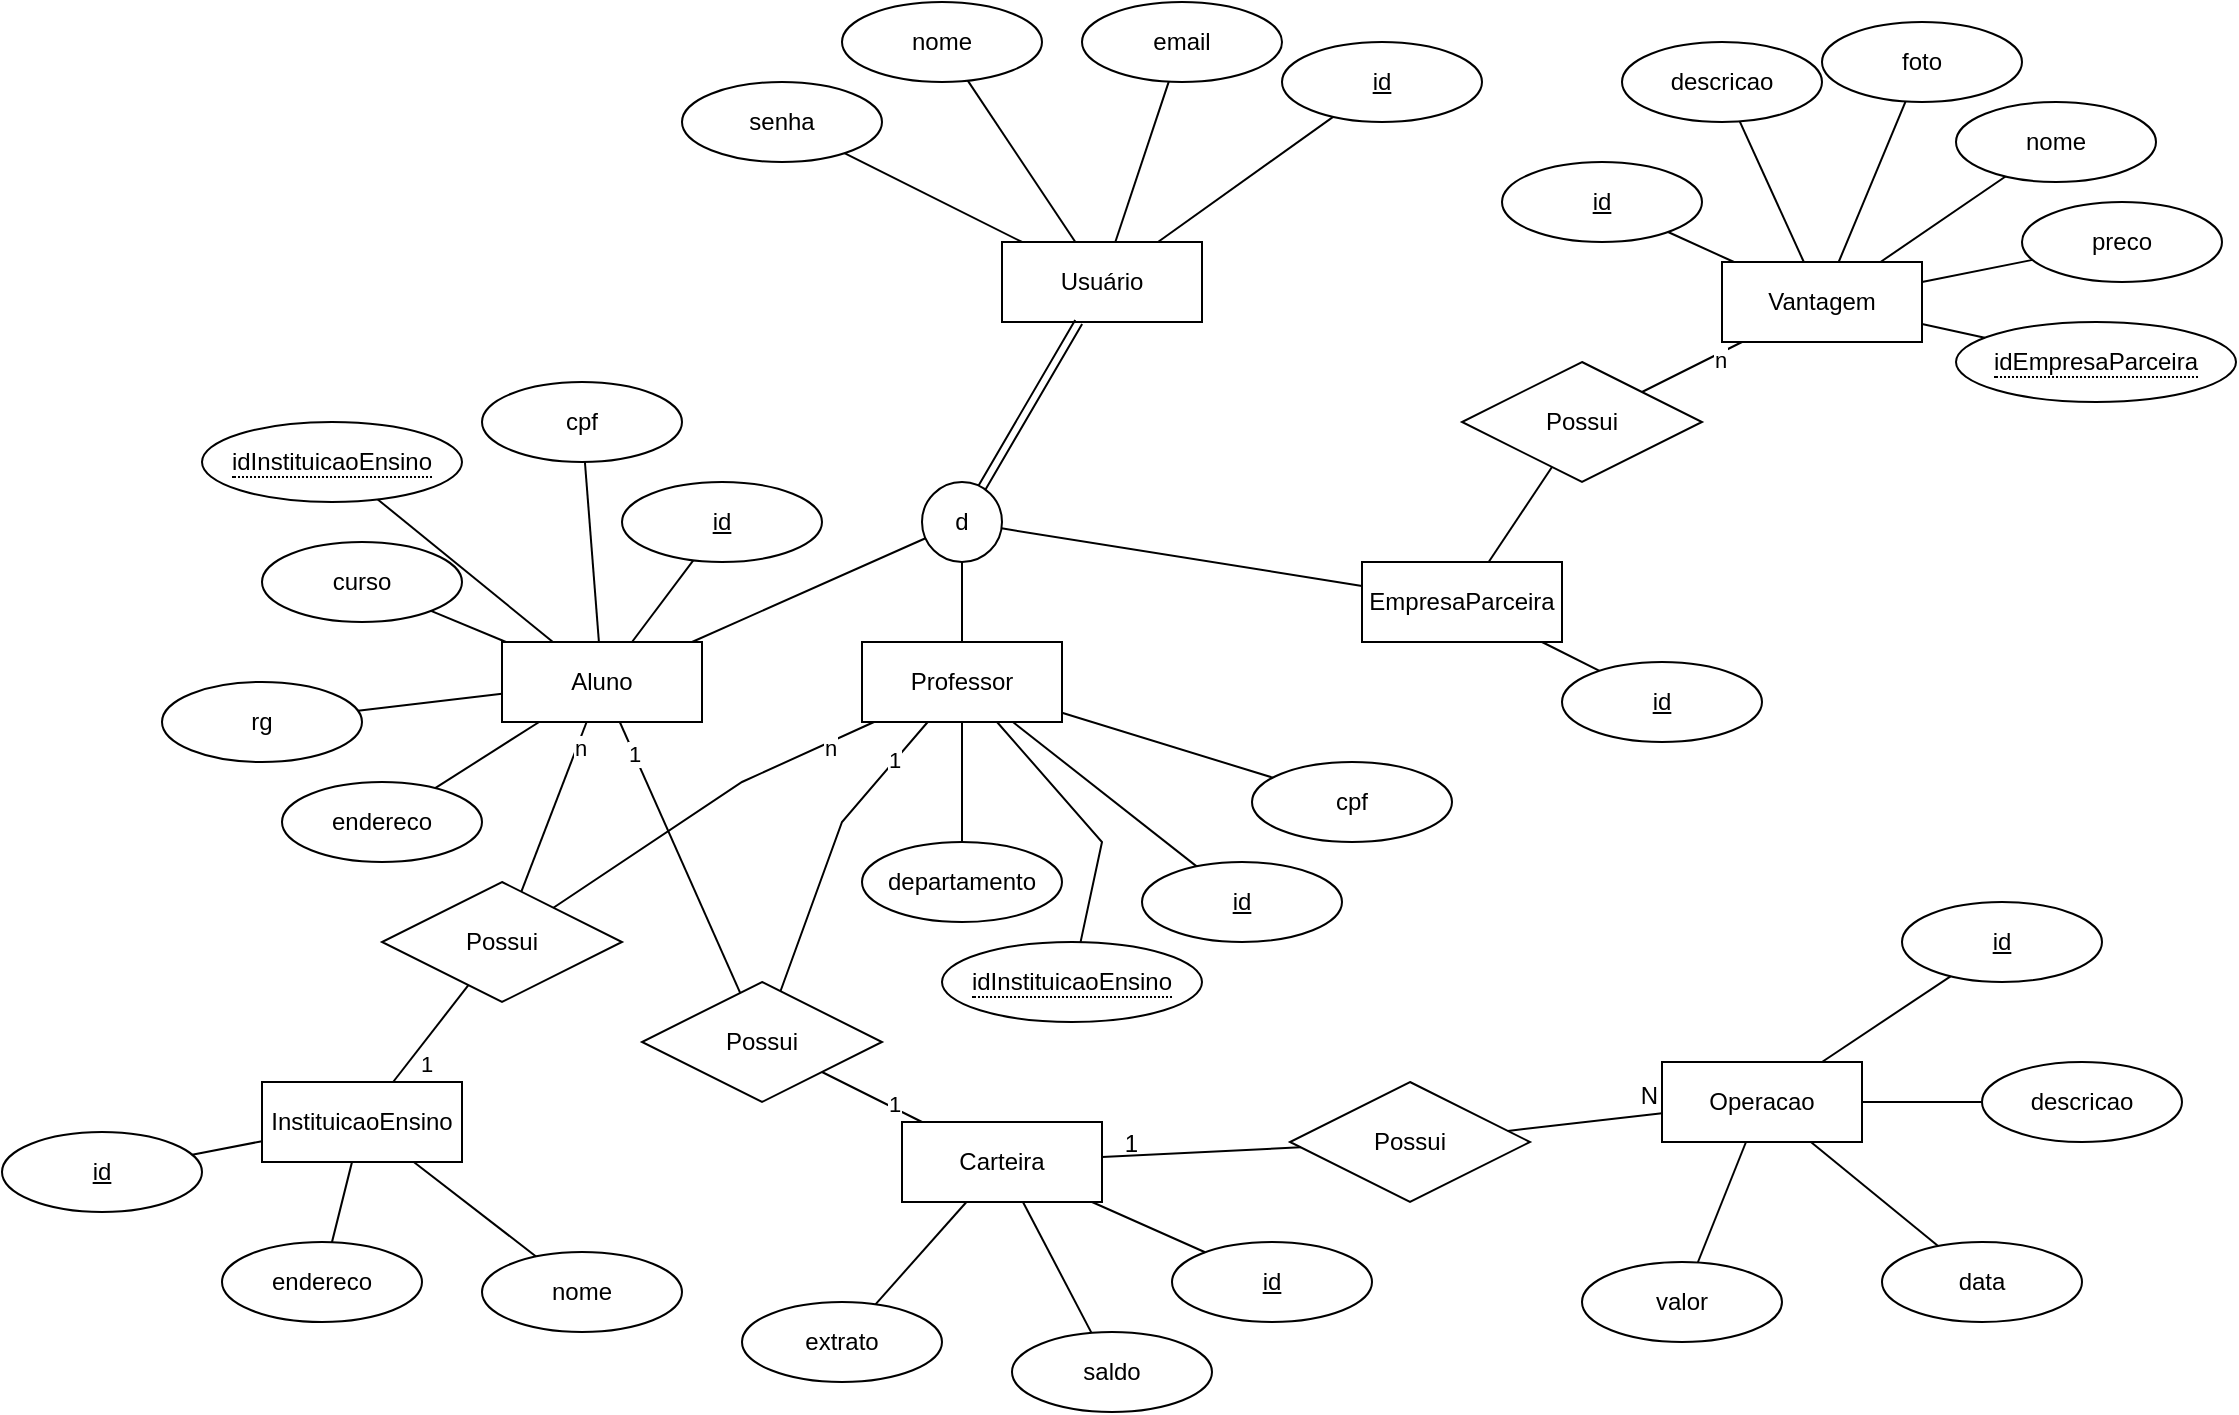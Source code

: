 <mxfile version="21.2.1" type="device">
  <diagram name="Página-1" id="jKMyXlgpL0Wygky5cYlN">
    <mxGraphModel dx="2220" dy="758" grid="1" gridSize="10" guides="1" tooltips="1" connect="1" arrows="1" fold="1" page="1" pageScale="1" pageWidth="827" pageHeight="1169" math="0" shadow="0">
      <root>
        <mxCell id="0" />
        <mxCell id="1" parent="0" />
        <mxCell id="fYWfNRZjJxspU9U_SSYG-1" value="Usuário" style="whiteSpace=wrap;html=1;align=center;" parent="1" vertex="1">
          <mxGeometry x="210" y="160" width="100" height="40" as="geometry" />
        </mxCell>
        <mxCell id="fYWfNRZjJxspU9U_SSYG-2" value="senha" style="ellipse;whiteSpace=wrap;html=1;align=center;" parent="1" vertex="1">
          <mxGeometry x="50" y="80" width="100" height="40" as="geometry" />
        </mxCell>
        <mxCell id="fYWfNRZjJxspU9U_SSYG-3" value="email" style="ellipse;whiteSpace=wrap;html=1;align=center;" parent="1" vertex="1">
          <mxGeometry x="250" y="40" width="100" height="40" as="geometry" />
        </mxCell>
        <mxCell id="fYWfNRZjJxspU9U_SSYG-4" value="nome" style="ellipse;whiteSpace=wrap;html=1;align=center;" parent="1" vertex="1">
          <mxGeometry x="130" y="40" width="100" height="40" as="geometry" />
        </mxCell>
        <mxCell id="fYWfNRZjJxspU9U_SSYG-5" value="cpf" style="ellipse;whiteSpace=wrap;html=1;align=center;" parent="1" vertex="1">
          <mxGeometry x="335" y="420" width="100" height="40" as="geometry" />
        </mxCell>
        <mxCell id="fYWfNRZjJxspU9U_SSYG-6" value="id" style="ellipse;whiteSpace=wrap;html=1;align=center;fontStyle=4;" parent="1" vertex="1">
          <mxGeometry x="350" y="60" width="100" height="40" as="geometry" />
        </mxCell>
        <mxCell id="fYWfNRZjJxspU9U_SSYG-7" value="id" style="ellipse;whiteSpace=wrap;html=1;align=center;fontStyle=4;" parent="1" vertex="1">
          <mxGeometry x="20" y="280" width="100" height="40" as="geometry" />
        </mxCell>
        <mxCell id="fYWfNRZjJxspU9U_SSYG-8" value="id" style="ellipse;whiteSpace=wrap;html=1;align=center;fontStyle=4;" parent="1" vertex="1">
          <mxGeometry x="-290" y="605" width="100" height="40" as="geometry" />
        </mxCell>
        <mxCell id="fYWfNRZjJxspU9U_SSYG-9" value="" style="endArrow=none;html=1;rounded=0;" parent="1" source="fYWfNRZjJxspU9U_SSYG-20" target="fYWfNRZjJxspU9U_SSYG-40" edge="1">
          <mxGeometry relative="1" as="geometry">
            <mxPoint x="330" y="390" as="sourcePoint" />
            <mxPoint x="490" y="390" as="targetPoint" />
          </mxGeometry>
        </mxCell>
        <mxCell id="fYWfNRZjJxspU9U_SSYG-11" value="" style="endArrow=none;html=1;rounded=0;" parent="1" source="fYWfNRZjJxspU9U_SSYG-1" target="fYWfNRZjJxspU9U_SSYG-2" edge="1">
          <mxGeometry relative="1" as="geometry">
            <mxPoint x="330" y="390" as="sourcePoint" />
            <mxPoint x="490" y="390" as="targetPoint" />
          </mxGeometry>
        </mxCell>
        <mxCell id="fYWfNRZjJxspU9U_SSYG-12" value="" style="endArrow=none;html=1;rounded=0;" parent="1" source="fYWfNRZjJxspU9U_SSYG-1" target="fYWfNRZjJxspU9U_SSYG-4" edge="1">
          <mxGeometry relative="1" as="geometry">
            <mxPoint x="330" y="390" as="sourcePoint" />
            <mxPoint x="490" y="390" as="targetPoint" />
          </mxGeometry>
        </mxCell>
        <mxCell id="fYWfNRZjJxspU9U_SSYG-13" value="" style="endArrow=none;html=1;rounded=0;" parent="1" source="fYWfNRZjJxspU9U_SSYG-1" target="fYWfNRZjJxspU9U_SSYG-3" edge="1">
          <mxGeometry relative="1" as="geometry">
            <mxPoint x="330" y="390" as="sourcePoint" />
            <mxPoint x="490" y="390" as="targetPoint" />
          </mxGeometry>
        </mxCell>
        <mxCell id="fYWfNRZjJxspU9U_SSYG-14" value="" style="endArrow=none;html=1;rounded=0;" parent="1" source="fYWfNRZjJxspU9U_SSYG-1" target="fYWfNRZjJxspU9U_SSYG-6" edge="1">
          <mxGeometry relative="1" as="geometry">
            <mxPoint x="160" y="300" as="sourcePoint" />
            <mxPoint x="490" y="390" as="targetPoint" />
          </mxGeometry>
        </mxCell>
        <mxCell id="fYWfNRZjJxspU9U_SSYG-15" value="Professor" style="whiteSpace=wrap;html=1;align=center;" parent="1" vertex="1">
          <mxGeometry x="140" y="360" width="100" height="40" as="geometry" />
        </mxCell>
        <mxCell id="fYWfNRZjJxspU9U_SSYG-16" value="Aluno" style="whiteSpace=wrap;html=1;align=center;" parent="1" vertex="1">
          <mxGeometry x="-40" y="360" width="100" height="40" as="geometry" />
        </mxCell>
        <mxCell id="fYWfNRZjJxspU9U_SSYG-17" value="InstituicaoEnsino" style="whiteSpace=wrap;html=1;align=center;" parent="1" vertex="1">
          <mxGeometry x="-160" y="580" width="100" height="40" as="geometry" />
        </mxCell>
        <mxCell id="fYWfNRZjJxspU9U_SSYG-18" value="Vantagem" style="whiteSpace=wrap;html=1;align=center;" parent="1" vertex="1">
          <mxGeometry x="570" y="170" width="100" height="40" as="geometry" />
        </mxCell>
        <mxCell id="fYWfNRZjJxspU9U_SSYG-19" value="Carteira" style="whiteSpace=wrap;html=1;align=center;" parent="1" vertex="1">
          <mxGeometry x="160" y="600" width="100" height="40" as="geometry" />
        </mxCell>
        <mxCell id="fYWfNRZjJxspU9U_SSYG-20" value="EmpresaParceira" style="whiteSpace=wrap;html=1;align=center;" parent="1" vertex="1">
          <mxGeometry x="390" y="320" width="100" height="40" as="geometry" />
        </mxCell>
        <mxCell id="fYWfNRZjJxspU9U_SSYG-32" value="d" style="ellipse;whiteSpace=wrap;html=1;aspect=fixed;" parent="1" vertex="1">
          <mxGeometry x="170" y="280" width="40" height="40" as="geometry" />
        </mxCell>
        <mxCell id="fYWfNRZjJxspU9U_SSYG-34" value="" style="endArrow=none;html=1;rounded=0;" parent="1" source="fYWfNRZjJxspU9U_SSYG-32" target="fYWfNRZjJxspU9U_SSYG-20" edge="1">
          <mxGeometry relative="1" as="geometry">
            <mxPoint x="150" y="350" as="sourcePoint" />
            <mxPoint x="450" y="343" as="targetPoint" />
          </mxGeometry>
        </mxCell>
        <mxCell id="fYWfNRZjJxspU9U_SSYG-35" value="" style="endArrow=none;html=1;rounded=0;" parent="1" source="fYWfNRZjJxspU9U_SSYG-15" target="fYWfNRZjJxspU9U_SSYG-32" edge="1">
          <mxGeometry relative="1" as="geometry">
            <mxPoint x="150" y="350" as="sourcePoint" />
            <mxPoint x="310" y="350" as="targetPoint" />
          </mxGeometry>
        </mxCell>
        <mxCell id="fYWfNRZjJxspU9U_SSYG-36" value="" style="endArrow=none;html=1;rounded=0;" parent="1" source="fYWfNRZjJxspU9U_SSYG-16" target="fYWfNRZjJxspU9U_SSYG-32" edge="1">
          <mxGeometry relative="1" as="geometry">
            <mxPoint x="150" y="350" as="sourcePoint" />
            <mxPoint x="310" y="350" as="targetPoint" />
          </mxGeometry>
        </mxCell>
        <mxCell id="fYWfNRZjJxspU9U_SSYG-38" value="" style="shape=link;html=1;rounded=0;" parent="1" source="fYWfNRZjJxspU9U_SSYG-32" target="fYWfNRZjJxspU9U_SSYG-1" edge="1">
          <mxGeometry relative="1" as="geometry">
            <mxPoint x="150" y="350" as="sourcePoint" />
            <mxPoint x="316.818" y="210" as="targetPoint" />
          </mxGeometry>
        </mxCell>
        <mxCell id="fYWfNRZjJxspU9U_SSYG-40" value="id" style="ellipse;whiteSpace=wrap;html=1;align=center;fontStyle=4;" parent="1" vertex="1">
          <mxGeometry x="490" y="370" width="100" height="40" as="geometry" />
        </mxCell>
        <mxCell id="fYWfNRZjJxspU9U_SSYG-41" value="id" style="ellipse;whiteSpace=wrap;html=1;align=center;fontStyle=4;" parent="1" vertex="1">
          <mxGeometry x="280" y="470" width="100" height="40" as="geometry" />
        </mxCell>
        <mxCell id="fYWfNRZjJxspU9U_SSYG-42" value="id" style="ellipse;whiteSpace=wrap;html=1;align=center;fontStyle=4;" parent="1" vertex="1">
          <mxGeometry x="295" y="660" width="100" height="40" as="geometry" />
        </mxCell>
        <mxCell id="fYWfNRZjJxspU9U_SSYG-43" value="" style="endArrow=none;html=1;rounded=0;" parent="1" source="fYWfNRZjJxspU9U_SSYG-15" target="fYWfNRZjJxspU9U_SSYG-5" edge="1">
          <mxGeometry relative="1" as="geometry">
            <mxPoint x="373" y="447" as="sourcePoint" />
            <mxPoint x="335" y="427" as="targetPoint" />
          </mxGeometry>
        </mxCell>
        <mxCell id="fYWfNRZjJxspU9U_SSYG-44" value="" style="endArrow=none;html=1;rounded=0;" parent="1" source="fYWfNRZjJxspU9U_SSYG-51" target="fYWfNRZjJxspU9U_SSYG-15" edge="1">
          <mxGeometry relative="1" as="geometry">
            <mxPoint x="383" y="457" as="sourcePoint" />
            <mxPoint x="420" y="473" as="targetPoint" />
          </mxGeometry>
        </mxCell>
        <mxCell id="fYWfNRZjJxspU9U_SSYG-45" value="" style="endArrow=none;html=1;rounded=0;" parent="1" source="fYWfNRZjJxspU9U_SSYG-16" target="fYWfNRZjJxspU9U_SSYG-7" edge="1">
          <mxGeometry relative="1" as="geometry">
            <mxPoint x="448" y="430" as="sourcePoint" />
            <mxPoint x="485" y="446" as="targetPoint" />
          </mxGeometry>
        </mxCell>
        <mxCell id="fYWfNRZjJxspU9U_SSYG-46" value="" style="endArrow=none;html=1;rounded=0;" parent="1" source="fYWfNRZjJxspU9U_SSYG-15" target="fYWfNRZjJxspU9U_SSYG-41" edge="1">
          <mxGeometry relative="1" as="geometry">
            <mxPoint x="458" y="440" as="sourcePoint" />
            <mxPoint x="495" y="456" as="targetPoint" />
          </mxGeometry>
        </mxCell>
        <mxCell id="fYWfNRZjJxspU9U_SSYG-47" value="saldo" style="ellipse;whiteSpace=wrap;html=1;align=center;" parent="1" vertex="1">
          <mxGeometry x="215" y="705" width="100" height="40" as="geometry" />
        </mxCell>
        <mxCell id="fYWfNRZjJxspU9U_SSYG-48" value="nome" style="ellipse;whiteSpace=wrap;html=1;align=center;" parent="1" vertex="1">
          <mxGeometry x="-50" y="665" width="100" height="40" as="geometry" />
        </mxCell>
        <mxCell id="fYWfNRZjJxspU9U_SSYG-49" value="curso" style="ellipse;whiteSpace=wrap;html=1;align=center;" parent="1" vertex="1">
          <mxGeometry x="-160" y="310" width="100" height="40" as="geometry" />
        </mxCell>
        <mxCell id="fYWfNRZjJxspU9U_SSYG-50" value="rg" style="ellipse;whiteSpace=wrap;html=1;align=center;" parent="1" vertex="1">
          <mxGeometry x="-210" y="380" width="100" height="40" as="geometry" />
        </mxCell>
        <mxCell id="fYWfNRZjJxspU9U_SSYG-51" value="departamento" style="ellipse;whiteSpace=wrap;html=1;align=center;" parent="1" vertex="1">
          <mxGeometry x="140" y="460" width="100" height="40" as="geometry" />
        </mxCell>
        <mxCell id="fYWfNRZjJxspU9U_SSYG-52" value="endereco" style="ellipse;whiteSpace=wrap;html=1;align=center;" parent="1" vertex="1">
          <mxGeometry x="-180" y="660" width="100" height="40" as="geometry" />
        </mxCell>
        <mxCell id="fYWfNRZjJxspU9U_SSYG-53" value="endereco" style="ellipse;whiteSpace=wrap;html=1;align=center;" parent="1" vertex="1">
          <mxGeometry x="-150" y="430" width="100" height="40" as="geometry" />
        </mxCell>
        <mxCell id="fYWfNRZjJxspU9U_SSYG-54" value="cpf" style="ellipse;whiteSpace=wrap;html=1;align=center;" parent="1" vertex="1">
          <mxGeometry x="-50" y="230" width="100" height="40" as="geometry" />
        </mxCell>
        <mxCell id="fYWfNRZjJxspU9U_SSYG-56" value="" style="endArrow=none;html=1;rounded=0;" parent="1" source="fYWfNRZjJxspU9U_SSYG-17" target="fYWfNRZjJxspU9U_SSYG-65" edge="1">
          <mxGeometry relative="1" as="geometry">
            <mxPoint x="355" y="490" as="sourcePoint" />
            <mxPoint x="365" y="450" as="targetPoint" />
          </mxGeometry>
        </mxCell>
        <mxCell id="fYWfNRZjJxspU9U_SSYG-71" value="1" style="edgeLabel;html=1;align=center;verticalAlign=middle;resizable=0;points=[];" parent="fYWfNRZjJxspU9U_SSYG-56" vertex="1" connectable="0">
          <mxGeometry x="-0.578" y="-1" relative="1" as="geometry">
            <mxPoint x="7" as="offset" />
          </mxGeometry>
        </mxCell>
        <mxCell id="fYWfNRZjJxspU9U_SSYG-57" value="" style="endArrow=none;html=1;rounded=0;" parent="1" source="fYWfNRZjJxspU9U_SSYG-16" target="fYWfNRZjJxspU9U_SSYG-50" edge="1">
          <mxGeometry relative="1" as="geometry">
            <mxPoint x="35" y="380" as="sourcePoint" />
            <mxPoint x="45" y="340" as="targetPoint" />
          </mxGeometry>
        </mxCell>
        <mxCell id="fYWfNRZjJxspU9U_SSYG-58" value="" style="endArrow=none;html=1;rounded=0;" parent="1" source="fYWfNRZjJxspU9U_SSYG-49" target="fYWfNRZjJxspU9U_SSYG-16" edge="1">
          <mxGeometry relative="1" as="geometry">
            <mxPoint x="-75" y="290" as="sourcePoint" />
            <mxPoint x="-65" y="250" as="targetPoint" />
          </mxGeometry>
        </mxCell>
        <mxCell id="fYWfNRZjJxspU9U_SSYG-59" value="" style="endArrow=none;html=1;rounded=0;" parent="1" source="fYWfNRZjJxspU9U_SSYG-53" target="fYWfNRZjJxspU9U_SSYG-16" edge="1">
          <mxGeometry relative="1" as="geometry">
            <mxPoint x="55" y="400" as="sourcePoint" />
            <mxPoint x="65" y="360" as="targetPoint" />
          </mxGeometry>
        </mxCell>
        <mxCell id="fYWfNRZjJxspU9U_SSYG-60" value="" style="endArrow=none;html=1;rounded=0;" parent="1" source="fYWfNRZjJxspU9U_SSYG-54" target="fYWfNRZjJxspU9U_SSYG-16" edge="1">
          <mxGeometry relative="1" as="geometry">
            <mxPoint x="65" y="410" as="sourcePoint" />
            <mxPoint x="75" y="370" as="targetPoint" />
          </mxGeometry>
        </mxCell>
        <mxCell id="fYWfNRZjJxspU9U_SSYG-61" value="" style="endArrow=none;html=1;rounded=0;" parent="1" source="fYWfNRZjJxspU9U_SSYG-52" target="fYWfNRZjJxspU9U_SSYG-17" edge="1">
          <mxGeometry relative="1" as="geometry">
            <mxPoint x="-105" y="900" as="sourcePoint" />
            <mxPoint x="-95" y="860" as="targetPoint" />
          </mxGeometry>
        </mxCell>
        <mxCell id="fYWfNRZjJxspU9U_SSYG-62" value="" style="endArrow=none;html=1;rounded=0;" parent="1" source="fYWfNRZjJxspU9U_SSYG-17" target="fYWfNRZjJxspU9U_SSYG-48" edge="1">
          <mxGeometry relative="1" as="geometry">
            <mxPoint x="-95" y="910" as="sourcePoint" />
            <mxPoint x="-85" y="870" as="targetPoint" />
          </mxGeometry>
        </mxCell>
        <mxCell id="fYWfNRZjJxspU9U_SSYG-63" value="" style="endArrow=none;html=1;rounded=0;" parent="1" source="fYWfNRZjJxspU9U_SSYG-17" target="fYWfNRZjJxspU9U_SSYG-8" edge="1">
          <mxGeometry relative="1" as="geometry">
            <mxPoint x="-85" y="920" as="sourcePoint" />
            <mxPoint x="-75" y="880" as="targetPoint" />
          </mxGeometry>
        </mxCell>
        <mxCell id="fYWfNRZjJxspU9U_SSYG-65" value="Possui" style="shape=rhombus;perimeter=rhombusPerimeter;whiteSpace=wrap;html=1;align=center;" parent="1" vertex="1">
          <mxGeometry x="-100" y="480" width="120" height="60" as="geometry" />
        </mxCell>
        <mxCell id="fYWfNRZjJxspU9U_SSYG-66" value="" style="endArrow=none;html=1;rounded=0;" parent="1" source="fYWfNRZjJxspU9U_SSYG-65" target="fYWfNRZjJxspU9U_SSYG-16" edge="1">
          <mxGeometry relative="1" as="geometry">
            <mxPoint x="-20" y="390" as="sourcePoint" />
            <mxPoint x="30" y="390" as="targetPoint" />
          </mxGeometry>
        </mxCell>
        <mxCell id="fYWfNRZjJxspU9U_SSYG-69" value="n" style="edgeLabel;html=1;align=center;verticalAlign=middle;resizable=0;points=[];" parent="fYWfNRZjJxspU9U_SSYG-66" vertex="1" connectable="0">
          <mxGeometry x="0.691" y="-2" relative="1" as="geometry">
            <mxPoint y="-1" as="offset" />
          </mxGeometry>
        </mxCell>
        <mxCell id="fYWfNRZjJxspU9U_SSYG-67" value="" style="endArrow=none;html=1;rounded=0;" parent="1" source="fYWfNRZjJxspU9U_SSYG-65" target="fYWfNRZjJxspU9U_SSYG-15" edge="1">
          <mxGeometry relative="1" as="geometry">
            <mxPoint x="-20" y="390" as="sourcePoint" />
            <mxPoint x="140" y="390" as="targetPoint" />
            <Array as="points">
              <mxPoint x="80" y="430" />
            </Array>
          </mxGeometry>
        </mxCell>
        <mxCell id="fYWfNRZjJxspU9U_SSYG-70" value="n" style="edgeLabel;html=1;align=center;verticalAlign=middle;resizable=0;points=[];" parent="fYWfNRZjJxspU9U_SSYG-67" vertex="1" connectable="0">
          <mxGeometry x="0.764" relative="1" as="geometry">
            <mxPoint x="-2" y="4" as="offset" />
          </mxGeometry>
        </mxCell>
        <mxCell id="fYWfNRZjJxspU9U_SSYG-72" value="Possui" style="shape=rhombus;perimeter=rhombusPerimeter;whiteSpace=wrap;html=1;align=center;" parent="1" vertex="1">
          <mxGeometry x="440" y="220" width="120" height="60" as="geometry" />
        </mxCell>
        <mxCell id="fYWfNRZjJxspU9U_SSYG-73" value="" style="endArrow=none;html=1;rounded=0;" parent="1" source="fYWfNRZjJxspU9U_SSYG-72" target="fYWfNRZjJxspU9U_SSYG-18" edge="1">
          <mxGeometry relative="1" as="geometry">
            <mxPoint x="300" y="350" as="sourcePoint" />
            <mxPoint x="460" y="350" as="targetPoint" />
          </mxGeometry>
        </mxCell>
        <mxCell id="fYWfNRZjJxspU9U_SSYG-75" value="n" style="edgeLabel;html=1;align=center;verticalAlign=middle;resizable=0;points=[];" parent="fYWfNRZjJxspU9U_SSYG-73" vertex="1" connectable="0">
          <mxGeometry x="0.494" y="-2" relative="1" as="geometry">
            <mxPoint y="1" as="offset" />
          </mxGeometry>
        </mxCell>
        <mxCell id="fYWfNRZjJxspU9U_SSYG-74" value="" style="endArrow=none;html=1;rounded=0;" parent="1" source="fYWfNRZjJxspU9U_SSYG-20" target="fYWfNRZjJxspU9U_SSYG-72" edge="1">
          <mxGeometry relative="1" as="geometry">
            <mxPoint x="300" y="350" as="sourcePoint" />
            <mxPoint x="460" y="350" as="targetPoint" />
          </mxGeometry>
        </mxCell>
        <mxCell id="fYWfNRZjJxspU9U_SSYG-77" value="extrato" style="ellipse;whiteSpace=wrap;html=1;align=center;" parent="1" vertex="1">
          <mxGeometry x="80" y="690" width="100" height="40" as="geometry" />
        </mxCell>
        <mxCell id="fYWfNRZjJxspU9U_SSYG-78" value="data" style="ellipse;whiteSpace=wrap;html=1;align=center;" parent="1" vertex="1">
          <mxGeometry x="650" y="660" width="100" height="40" as="geometry" />
        </mxCell>
        <mxCell id="fYWfNRZjJxspU9U_SSYG-79" value="descricao" style="ellipse;whiteSpace=wrap;html=1;align=center;" parent="1" vertex="1">
          <mxGeometry x="700" y="570" width="100" height="40" as="geometry" />
        </mxCell>
        <mxCell id="fYWfNRZjJxspU9U_SSYG-80" value="valor" style="ellipse;whiteSpace=wrap;html=1;align=center;" parent="1" vertex="1">
          <mxGeometry x="500" y="670" width="100" height="40" as="geometry" />
        </mxCell>
        <mxCell id="fYWfNRZjJxspU9U_SSYG-81" value="id" style="ellipse;whiteSpace=wrap;html=1;align=center;fontStyle=4;" parent="1" vertex="1">
          <mxGeometry x="660" y="490" width="100" height="40" as="geometry" />
        </mxCell>
        <mxCell id="fYWfNRZjJxspU9U_SSYG-82" value="" style="endArrow=none;html=1;rounded=0;" parent="1" source="fYWfNRZjJxspU9U_SSYG-19" target="fYWfNRZjJxspU9U_SSYG-77" edge="1">
          <mxGeometry relative="1" as="geometry">
            <mxPoint x="230" y="460" as="sourcePoint" />
            <mxPoint x="390" y="460" as="targetPoint" />
          </mxGeometry>
        </mxCell>
        <mxCell id="fYWfNRZjJxspU9U_SSYG-83" value="" style="endArrow=none;html=1;rounded=0;" parent="1" source="fYWfNRZjJxspU9U_SSYG-19" target="fYWfNRZjJxspU9U_SSYG-47" edge="1">
          <mxGeometry relative="1" as="geometry">
            <mxPoint x="230" y="460" as="sourcePoint" />
            <mxPoint x="390" y="460" as="targetPoint" />
          </mxGeometry>
        </mxCell>
        <mxCell id="fYWfNRZjJxspU9U_SSYG-84" value="" style="endArrow=none;html=1;rounded=0;" parent="1" source="fYWfNRZjJxspU9U_SSYG-19" target="fYWfNRZjJxspU9U_SSYG-42" edge="1">
          <mxGeometry relative="1" as="geometry">
            <mxPoint x="230" y="460" as="sourcePoint" />
            <mxPoint x="390" y="460" as="targetPoint" />
          </mxGeometry>
        </mxCell>
        <mxCell id="fYWfNRZjJxspU9U_SSYG-86" value="Possui" style="shape=rhombus;perimeter=rhombusPerimeter;whiteSpace=wrap;html=1;align=center;" parent="1" vertex="1">
          <mxGeometry x="30" y="530" width="120" height="60" as="geometry" />
        </mxCell>
        <mxCell id="fYWfNRZjJxspU9U_SSYG-88" value="" style="endArrow=none;html=1;rounded=0;" parent="1" source="fYWfNRZjJxspU9U_SSYG-86" target="fYWfNRZjJxspU9U_SSYG-19" edge="1">
          <mxGeometry relative="1" as="geometry">
            <mxPoint x="210" y="460" as="sourcePoint" />
            <mxPoint x="370" y="460" as="targetPoint" />
          </mxGeometry>
        </mxCell>
        <mxCell id="fYWfNRZjJxspU9U_SSYG-91" value="1" style="edgeLabel;html=1;align=center;verticalAlign=middle;resizable=0;points=[];" parent="fYWfNRZjJxspU9U_SSYG-88" vertex="1" connectable="0">
          <mxGeometry x="0.376" y="2" relative="1" as="geometry">
            <mxPoint as="offset" />
          </mxGeometry>
        </mxCell>
        <mxCell id="fYWfNRZjJxspU9U_SSYG-89" value="" style="endArrow=none;html=1;rounded=0;" parent="1" source="fYWfNRZjJxspU9U_SSYG-16" target="fYWfNRZjJxspU9U_SSYG-86" edge="1">
          <mxGeometry relative="1" as="geometry">
            <mxPoint x="210" y="460" as="sourcePoint" />
            <mxPoint x="370" y="460" as="targetPoint" />
          </mxGeometry>
        </mxCell>
        <mxCell id="fYWfNRZjJxspU9U_SSYG-92" value="1" style="edgeLabel;html=1;align=center;verticalAlign=middle;resizable=0;points=[];" parent="fYWfNRZjJxspU9U_SSYG-89" vertex="1" connectable="0">
          <mxGeometry x="-0.763" relative="1" as="geometry">
            <mxPoint as="offset" />
          </mxGeometry>
        </mxCell>
        <mxCell id="fYWfNRZjJxspU9U_SSYG-90" value="" style="endArrow=none;html=1;rounded=0;" parent="1" source="fYWfNRZjJxspU9U_SSYG-15" target="fYWfNRZjJxspU9U_SSYG-86" edge="1">
          <mxGeometry relative="1" as="geometry">
            <mxPoint x="210" y="460" as="sourcePoint" />
            <mxPoint x="370" y="460" as="targetPoint" />
            <Array as="points">
              <mxPoint x="130" y="450" />
            </Array>
          </mxGeometry>
        </mxCell>
        <mxCell id="fYWfNRZjJxspU9U_SSYG-93" value="1" style="edgeLabel;html=1;align=center;verticalAlign=middle;resizable=0;points=[];" parent="fYWfNRZjJxspU9U_SSYG-90" vertex="1" connectable="0">
          <mxGeometry x="-0.675" y="-1" relative="1" as="geometry">
            <mxPoint as="offset" />
          </mxGeometry>
        </mxCell>
        <mxCell id="fYWfNRZjJxspU9U_SSYG-95" value="" style="endArrow=none;html=1;rounded=0;" parent="1" source="JP8o5A8hoeqB_YVSOyD3-6" target="fYWfNRZjJxspU9U_SSYG-79" edge="1">
          <mxGeometry relative="1" as="geometry">
            <mxPoint x="650" y="590" as="sourcePoint" />
            <mxPoint x="440" y="500" as="targetPoint" />
          </mxGeometry>
        </mxCell>
        <mxCell id="fYWfNRZjJxspU9U_SSYG-96" value="" style="endArrow=none;html=1;rounded=0;" parent="1" source="fYWfNRZjJxspU9U_SSYG-78" target="JP8o5A8hoeqB_YVSOyD3-6" edge="1">
          <mxGeometry relative="1" as="geometry">
            <mxPoint x="280" y="500" as="sourcePoint" />
            <mxPoint x="620" y="620" as="targetPoint" />
          </mxGeometry>
        </mxCell>
        <mxCell id="fYWfNRZjJxspU9U_SSYG-97" value="" style="endArrow=none;html=1;rounded=0;" parent="1" source="fYWfNRZjJxspU9U_SSYG-80" target="JP8o5A8hoeqB_YVSOyD3-6" edge="1">
          <mxGeometry relative="1" as="geometry">
            <mxPoint x="280" y="500" as="sourcePoint" />
            <mxPoint x="571" y="620" as="targetPoint" />
          </mxGeometry>
        </mxCell>
        <mxCell id="fYWfNRZjJxspU9U_SSYG-98" value="" style="endArrow=none;html=1;rounded=0;" parent="1" source="JP8o5A8hoeqB_YVSOyD3-6" target="fYWfNRZjJxspU9U_SSYG-81" edge="1">
          <mxGeometry relative="1" as="geometry">
            <mxPoint x="628.75" y="560" as="sourcePoint" />
            <mxPoint x="440" y="500" as="targetPoint" />
          </mxGeometry>
        </mxCell>
        <mxCell id="fYWfNRZjJxspU9U_SSYG-102" value="nome" style="ellipse;whiteSpace=wrap;html=1;align=center;" parent="1" vertex="1">
          <mxGeometry x="687" y="90" width="100" height="40" as="geometry" />
        </mxCell>
        <mxCell id="fYWfNRZjJxspU9U_SSYG-104" value="descricao" style="ellipse;whiteSpace=wrap;html=1;align=center;" parent="1" vertex="1">
          <mxGeometry x="520" y="60" width="100" height="40" as="geometry" />
        </mxCell>
        <mxCell id="fYWfNRZjJxspU9U_SSYG-105" value="id" style="ellipse;whiteSpace=wrap;html=1;align=center;fontStyle=4;" parent="1" vertex="1">
          <mxGeometry x="460" y="120" width="100" height="40" as="geometry" />
        </mxCell>
        <mxCell id="fYWfNRZjJxspU9U_SSYG-106" value="&lt;span style=&quot;border-bottom: 1px dotted&quot;&gt;idEmpresaParceira&lt;/span&gt;" style="ellipse;whiteSpace=wrap;html=1;align=center;" parent="1" vertex="1">
          <mxGeometry x="687" y="200" width="140" height="40" as="geometry" />
        </mxCell>
        <mxCell id="fYWfNRZjJxspU9U_SSYG-107" value="&lt;span style=&quot;border-bottom: 1px dotted&quot;&gt;idInstituicaoEnsino&lt;/span&gt;" style="ellipse;whiteSpace=wrap;html=1;align=center;" parent="1" vertex="1">
          <mxGeometry x="-190" y="250" width="130" height="40" as="geometry" />
        </mxCell>
        <mxCell id="fYWfNRZjJxspU9U_SSYG-108" value="&lt;span style=&quot;border-bottom: 1px dotted&quot;&gt;idInstituicaoEnsino&lt;/span&gt;" style="ellipse;whiteSpace=wrap;html=1;align=center;" parent="1" vertex="1">
          <mxGeometry x="180" y="510" width="130" height="40" as="geometry" />
        </mxCell>
        <mxCell id="fYWfNRZjJxspU9U_SSYG-109" value="" style="endArrow=none;html=1;rounded=0;" parent="1" source="fYWfNRZjJxspU9U_SSYG-106" target="fYWfNRZjJxspU9U_SSYG-18" edge="1">
          <mxGeometry relative="1" as="geometry">
            <mxPoint x="180" y="540" as="sourcePoint" />
            <mxPoint x="340" y="540" as="targetPoint" />
          </mxGeometry>
        </mxCell>
        <mxCell id="fYWfNRZjJxspU9U_SSYG-110" value="" style="endArrow=none;html=1;rounded=0;" parent="1" source="fYWfNRZjJxspU9U_SSYG-15" target="fYWfNRZjJxspU9U_SSYG-108" edge="1">
          <mxGeometry relative="1" as="geometry">
            <mxPoint x="110" y="580" as="sourcePoint" />
            <mxPoint x="270" y="580" as="targetPoint" />
            <Array as="points">
              <mxPoint x="260" y="460" />
            </Array>
          </mxGeometry>
        </mxCell>
        <mxCell id="fYWfNRZjJxspU9U_SSYG-112" value="" style="endArrow=none;html=1;rounded=0;" parent="1" source="fYWfNRZjJxspU9U_SSYG-107" target="fYWfNRZjJxspU9U_SSYG-16" edge="1">
          <mxGeometry relative="1" as="geometry">
            <mxPoint x="-120" y="350" as="sourcePoint" />
            <mxPoint x="40" y="350" as="targetPoint" />
          </mxGeometry>
        </mxCell>
        <mxCell id="fYWfNRZjJxspU9U_SSYG-113" value="" style="endArrow=none;html=1;rounded=0;" parent="1" source="fYWfNRZjJxspU9U_SSYG-104" target="fYWfNRZjJxspU9U_SSYG-18" edge="1">
          <mxGeometry relative="1" as="geometry">
            <mxPoint x="480" y="270" as="sourcePoint" />
            <mxPoint x="640" y="270" as="targetPoint" />
          </mxGeometry>
        </mxCell>
        <mxCell id="fYWfNRZjJxspU9U_SSYG-114" value="" style="endArrow=none;html=1;rounded=0;" parent="1" source="fYWfNRZjJxspU9U_SSYG-105" target="fYWfNRZjJxspU9U_SSYG-18" edge="1">
          <mxGeometry relative="1" as="geometry">
            <mxPoint x="510" y="180" as="sourcePoint" />
            <mxPoint x="640" y="270" as="targetPoint" />
          </mxGeometry>
        </mxCell>
        <mxCell id="fYWfNRZjJxspU9U_SSYG-115" value="" style="endArrow=none;html=1;rounded=0;" parent="1" source="fYWfNRZjJxspU9U_SSYG-18" target="fYWfNRZjJxspU9U_SSYG-102" edge="1">
          <mxGeometry relative="1" as="geometry">
            <mxPoint x="480" y="270" as="sourcePoint" />
            <mxPoint x="640" y="270" as="targetPoint" />
          </mxGeometry>
        </mxCell>
        <mxCell id="fYWfNRZjJxspU9U_SSYG-116" value="foto" style="ellipse;whiteSpace=wrap;html=1;align=center;" parent="1" vertex="1">
          <mxGeometry x="620" y="50" width="100" height="40" as="geometry" />
        </mxCell>
        <mxCell id="fYWfNRZjJxspU9U_SSYG-117" value="preco" style="ellipse;whiteSpace=wrap;html=1;align=center;" parent="1" vertex="1">
          <mxGeometry x="720" y="140" width="100" height="40" as="geometry" />
        </mxCell>
        <mxCell id="fYWfNRZjJxspU9U_SSYG-118" value="" style="endArrow=none;html=1;rounded=0;" parent="1" source="fYWfNRZjJxspU9U_SSYG-117" target="fYWfNRZjJxspU9U_SSYG-18" edge="1">
          <mxGeometry relative="1" as="geometry">
            <mxPoint x="480" y="270" as="sourcePoint" />
            <mxPoint x="640" y="270" as="targetPoint" />
          </mxGeometry>
        </mxCell>
        <mxCell id="fYWfNRZjJxspU9U_SSYG-119" value="" style="endArrow=none;html=1;rounded=0;" parent="1" source="fYWfNRZjJxspU9U_SSYG-116" target="fYWfNRZjJxspU9U_SSYG-18" edge="1">
          <mxGeometry relative="1" as="geometry">
            <mxPoint x="480" y="270" as="sourcePoint" />
            <mxPoint x="640" y="270" as="targetPoint" />
          </mxGeometry>
        </mxCell>
        <mxCell id="JP8o5A8hoeqB_YVSOyD3-1" value="Possui" style="shape=rhombus;perimeter=rhombusPerimeter;whiteSpace=wrap;html=1;align=center;" parent="1" vertex="1">
          <mxGeometry x="354" y="580" width="120" height="60" as="geometry" />
        </mxCell>
        <mxCell id="JP8o5A8hoeqB_YVSOyD3-2" value="" style="endArrow=none;html=1;rounded=0;" parent="1" source="JP8o5A8hoeqB_YVSOyD3-1" target="fYWfNRZjJxspU9U_SSYG-19" edge="1">
          <mxGeometry relative="1" as="geometry">
            <mxPoint x="395" y="430" as="sourcePoint" />
            <mxPoint x="555" y="430" as="targetPoint" />
          </mxGeometry>
        </mxCell>
        <mxCell id="JP8o5A8hoeqB_YVSOyD3-3" value="1" style="resizable=0;html=1;whiteSpace=wrap;align=right;verticalAlign=bottom;" parent="JP8o5A8hoeqB_YVSOyD3-2" connectable="0" vertex="1">
          <mxGeometry x="1" relative="1" as="geometry">
            <mxPoint x="20" y="2" as="offset" />
          </mxGeometry>
        </mxCell>
        <mxCell id="JP8o5A8hoeqB_YVSOyD3-4" value="" style="endArrow=none;html=1;rounded=0;" parent="1" source="JP8o5A8hoeqB_YVSOyD3-1" target="JP8o5A8hoeqB_YVSOyD3-6" edge="1">
          <mxGeometry relative="1" as="geometry">
            <mxPoint x="310" y="420" as="sourcePoint" />
            <mxPoint x="510" y="593.182" as="targetPoint" />
          </mxGeometry>
        </mxCell>
        <mxCell id="JP8o5A8hoeqB_YVSOyD3-5" value="N" style="resizable=0;html=1;whiteSpace=wrap;align=right;verticalAlign=bottom;" parent="JP8o5A8hoeqB_YVSOyD3-4" connectable="0" vertex="1">
          <mxGeometry x="1" relative="1" as="geometry" />
        </mxCell>
        <mxCell id="JP8o5A8hoeqB_YVSOyD3-6" value="Operacao" style="whiteSpace=wrap;html=1;align=center;" parent="1" vertex="1">
          <mxGeometry x="540" y="570" width="100" height="40" as="geometry" />
        </mxCell>
      </root>
    </mxGraphModel>
  </diagram>
</mxfile>
